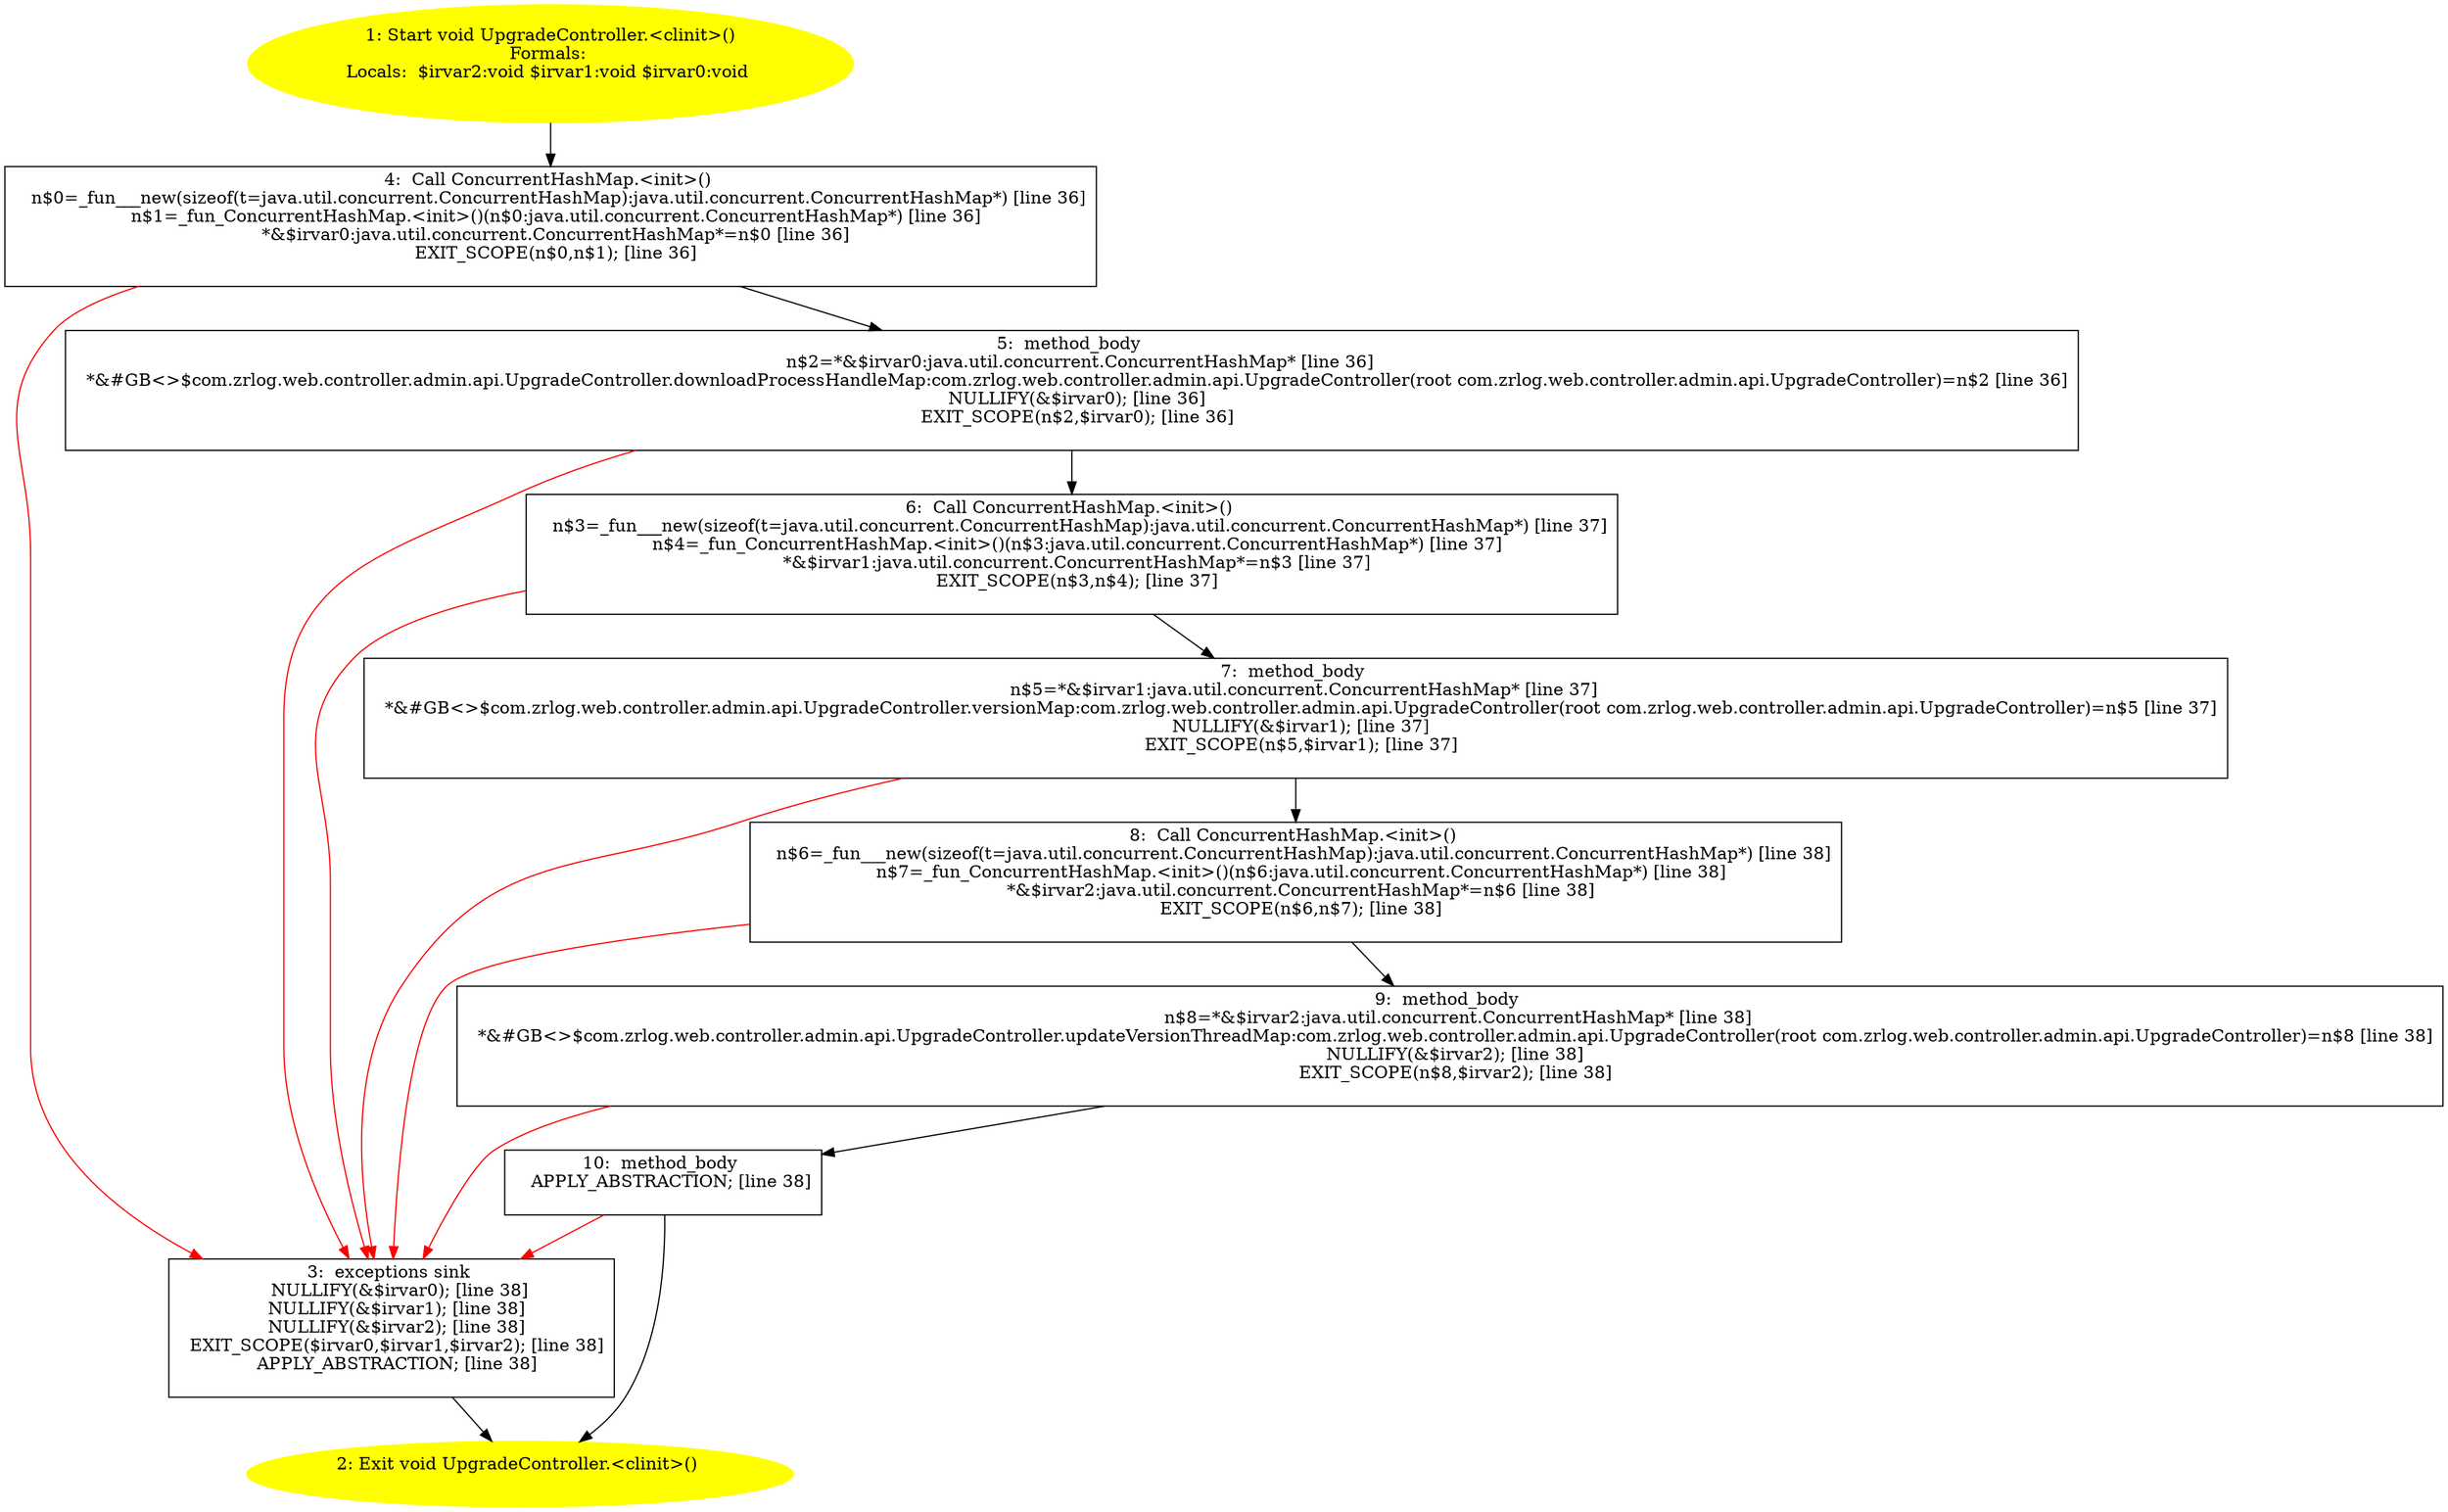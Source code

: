 /* @generated */
digraph cfg {
"com.zrlog.web.controller.admin.api.UpgradeController.<clinit>():void.85ad28b4ab33ea214fee422d5853e7f1_1" [label="1: Start void UpgradeController.<clinit>()\nFormals: \nLocals:  $irvar2:void $irvar1:void $irvar0:void \n  " color=yellow style=filled]
	

	 "com.zrlog.web.controller.admin.api.UpgradeController.<clinit>():void.85ad28b4ab33ea214fee422d5853e7f1_1" -> "com.zrlog.web.controller.admin.api.UpgradeController.<clinit>():void.85ad28b4ab33ea214fee422d5853e7f1_4" ;
"com.zrlog.web.controller.admin.api.UpgradeController.<clinit>():void.85ad28b4ab33ea214fee422d5853e7f1_2" [label="2: Exit void UpgradeController.<clinit>() \n  " color=yellow style=filled]
	

"com.zrlog.web.controller.admin.api.UpgradeController.<clinit>():void.85ad28b4ab33ea214fee422d5853e7f1_3" [label="3:  exceptions sink \n   NULLIFY(&$irvar0); [line 38]\n  NULLIFY(&$irvar1); [line 38]\n  NULLIFY(&$irvar2); [line 38]\n  EXIT_SCOPE($irvar0,$irvar1,$irvar2); [line 38]\n  APPLY_ABSTRACTION; [line 38]\n " shape="box"]
	

	 "com.zrlog.web.controller.admin.api.UpgradeController.<clinit>():void.85ad28b4ab33ea214fee422d5853e7f1_3" -> "com.zrlog.web.controller.admin.api.UpgradeController.<clinit>():void.85ad28b4ab33ea214fee422d5853e7f1_2" ;
"com.zrlog.web.controller.admin.api.UpgradeController.<clinit>():void.85ad28b4ab33ea214fee422d5853e7f1_4" [label="4:  Call ConcurrentHashMap.<init>() \n   n$0=_fun___new(sizeof(t=java.util.concurrent.ConcurrentHashMap):java.util.concurrent.ConcurrentHashMap*) [line 36]\n  n$1=_fun_ConcurrentHashMap.<init>()(n$0:java.util.concurrent.ConcurrentHashMap*) [line 36]\n  *&$irvar0:java.util.concurrent.ConcurrentHashMap*=n$0 [line 36]\n  EXIT_SCOPE(n$0,n$1); [line 36]\n " shape="box"]
	

	 "com.zrlog.web.controller.admin.api.UpgradeController.<clinit>():void.85ad28b4ab33ea214fee422d5853e7f1_4" -> "com.zrlog.web.controller.admin.api.UpgradeController.<clinit>():void.85ad28b4ab33ea214fee422d5853e7f1_5" ;
	 "com.zrlog.web.controller.admin.api.UpgradeController.<clinit>():void.85ad28b4ab33ea214fee422d5853e7f1_4" -> "com.zrlog.web.controller.admin.api.UpgradeController.<clinit>():void.85ad28b4ab33ea214fee422d5853e7f1_3" [color="red" ];
"com.zrlog.web.controller.admin.api.UpgradeController.<clinit>():void.85ad28b4ab33ea214fee422d5853e7f1_5" [label="5:  method_body \n   n$2=*&$irvar0:java.util.concurrent.ConcurrentHashMap* [line 36]\n  *&#GB<>$com.zrlog.web.controller.admin.api.UpgradeController.downloadProcessHandleMap:com.zrlog.web.controller.admin.api.UpgradeController(root com.zrlog.web.controller.admin.api.UpgradeController)=n$2 [line 36]\n  NULLIFY(&$irvar0); [line 36]\n  EXIT_SCOPE(n$2,$irvar0); [line 36]\n " shape="box"]
	

	 "com.zrlog.web.controller.admin.api.UpgradeController.<clinit>():void.85ad28b4ab33ea214fee422d5853e7f1_5" -> "com.zrlog.web.controller.admin.api.UpgradeController.<clinit>():void.85ad28b4ab33ea214fee422d5853e7f1_6" ;
	 "com.zrlog.web.controller.admin.api.UpgradeController.<clinit>():void.85ad28b4ab33ea214fee422d5853e7f1_5" -> "com.zrlog.web.controller.admin.api.UpgradeController.<clinit>():void.85ad28b4ab33ea214fee422d5853e7f1_3" [color="red" ];
"com.zrlog.web.controller.admin.api.UpgradeController.<clinit>():void.85ad28b4ab33ea214fee422d5853e7f1_6" [label="6:  Call ConcurrentHashMap.<init>() \n   n$3=_fun___new(sizeof(t=java.util.concurrent.ConcurrentHashMap):java.util.concurrent.ConcurrentHashMap*) [line 37]\n  n$4=_fun_ConcurrentHashMap.<init>()(n$3:java.util.concurrent.ConcurrentHashMap*) [line 37]\n  *&$irvar1:java.util.concurrent.ConcurrentHashMap*=n$3 [line 37]\n  EXIT_SCOPE(n$3,n$4); [line 37]\n " shape="box"]
	

	 "com.zrlog.web.controller.admin.api.UpgradeController.<clinit>():void.85ad28b4ab33ea214fee422d5853e7f1_6" -> "com.zrlog.web.controller.admin.api.UpgradeController.<clinit>():void.85ad28b4ab33ea214fee422d5853e7f1_7" ;
	 "com.zrlog.web.controller.admin.api.UpgradeController.<clinit>():void.85ad28b4ab33ea214fee422d5853e7f1_6" -> "com.zrlog.web.controller.admin.api.UpgradeController.<clinit>():void.85ad28b4ab33ea214fee422d5853e7f1_3" [color="red" ];
"com.zrlog.web.controller.admin.api.UpgradeController.<clinit>():void.85ad28b4ab33ea214fee422d5853e7f1_7" [label="7:  method_body \n   n$5=*&$irvar1:java.util.concurrent.ConcurrentHashMap* [line 37]\n  *&#GB<>$com.zrlog.web.controller.admin.api.UpgradeController.versionMap:com.zrlog.web.controller.admin.api.UpgradeController(root com.zrlog.web.controller.admin.api.UpgradeController)=n$5 [line 37]\n  NULLIFY(&$irvar1); [line 37]\n  EXIT_SCOPE(n$5,$irvar1); [line 37]\n " shape="box"]
	

	 "com.zrlog.web.controller.admin.api.UpgradeController.<clinit>():void.85ad28b4ab33ea214fee422d5853e7f1_7" -> "com.zrlog.web.controller.admin.api.UpgradeController.<clinit>():void.85ad28b4ab33ea214fee422d5853e7f1_8" ;
	 "com.zrlog.web.controller.admin.api.UpgradeController.<clinit>():void.85ad28b4ab33ea214fee422d5853e7f1_7" -> "com.zrlog.web.controller.admin.api.UpgradeController.<clinit>():void.85ad28b4ab33ea214fee422d5853e7f1_3" [color="red" ];
"com.zrlog.web.controller.admin.api.UpgradeController.<clinit>():void.85ad28b4ab33ea214fee422d5853e7f1_8" [label="8:  Call ConcurrentHashMap.<init>() \n   n$6=_fun___new(sizeof(t=java.util.concurrent.ConcurrentHashMap):java.util.concurrent.ConcurrentHashMap*) [line 38]\n  n$7=_fun_ConcurrentHashMap.<init>()(n$6:java.util.concurrent.ConcurrentHashMap*) [line 38]\n  *&$irvar2:java.util.concurrent.ConcurrentHashMap*=n$6 [line 38]\n  EXIT_SCOPE(n$6,n$7); [line 38]\n " shape="box"]
	

	 "com.zrlog.web.controller.admin.api.UpgradeController.<clinit>():void.85ad28b4ab33ea214fee422d5853e7f1_8" -> "com.zrlog.web.controller.admin.api.UpgradeController.<clinit>():void.85ad28b4ab33ea214fee422d5853e7f1_9" ;
	 "com.zrlog.web.controller.admin.api.UpgradeController.<clinit>():void.85ad28b4ab33ea214fee422d5853e7f1_8" -> "com.zrlog.web.controller.admin.api.UpgradeController.<clinit>():void.85ad28b4ab33ea214fee422d5853e7f1_3" [color="red" ];
"com.zrlog.web.controller.admin.api.UpgradeController.<clinit>():void.85ad28b4ab33ea214fee422d5853e7f1_9" [label="9:  method_body \n   n$8=*&$irvar2:java.util.concurrent.ConcurrentHashMap* [line 38]\n  *&#GB<>$com.zrlog.web.controller.admin.api.UpgradeController.updateVersionThreadMap:com.zrlog.web.controller.admin.api.UpgradeController(root com.zrlog.web.controller.admin.api.UpgradeController)=n$8 [line 38]\n  NULLIFY(&$irvar2); [line 38]\n  EXIT_SCOPE(n$8,$irvar2); [line 38]\n " shape="box"]
	

	 "com.zrlog.web.controller.admin.api.UpgradeController.<clinit>():void.85ad28b4ab33ea214fee422d5853e7f1_9" -> "com.zrlog.web.controller.admin.api.UpgradeController.<clinit>():void.85ad28b4ab33ea214fee422d5853e7f1_10" ;
	 "com.zrlog.web.controller.admin.api.UpgradeController.<clinit>():void.85ad28b4ab33ea214fee422d5853e7f1_9" -> "com.zrlog.web.controller.admin.api.UpgradeController.<clinit>():void.85ad28b4ab33ea214fee422d5853e7f1_3" [color="red" ];
"com.zrlog.web.controller.admin.api.UpgradeController.<clinit>():void.85ad28b4ab33ea214fee422d5853e7f1_10" [label="10:  method_body \n   APPLY_ABSTRACTION; [line 38]\n " shape="box"]
	

	 "com.zrlog.web.controller.admin.api.UpgradeController.<clinit>():void.85ad28b4ab33ea214fee422d5853e7f1_10" -> "com.zrlog.web.controller.admin.api.UpgradeController.<clinit>():void.85ad28b4ab33ea214fee422d5853e7f1_2" ;
	 "com.zrlog.web.controller.admin.api.UpgradeController.<clinit>():void.85ad28b4ab33ea214fee422d5853e7f1_10" -> "com.zrlog.web.controller.admin.api.UpgradeController.<clinit>():void.85ad28b4ab33ea214fee422d5853e7f1_3" [color="red" ];
}
